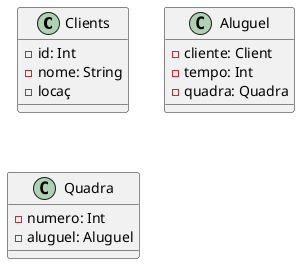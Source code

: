 @startuml ginasio
class Clients {
  - id: Int
  - nome: String
  - locaç
}

class Aluguel {
  - cliente: Client
  - tempo: Int
  - quadra: Quadra
}

class Quadra {
  - numero: Int
  - aluguel: Aluguel
}
@enduml